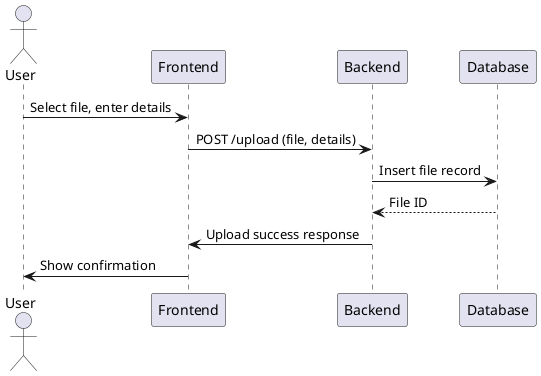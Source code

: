 @startuml
actor User
participant "Frontend" as FE
participant "Backend" as BE
participant "Database" as DB

User -> FE : Select file, enter details
FE -> BE : POST /upload (file, details)
BE -> DB : Insert file record
DB --> BE : File ID
BE -> FE : Upload success response
FE -> User : Show confirmation
@enduml 